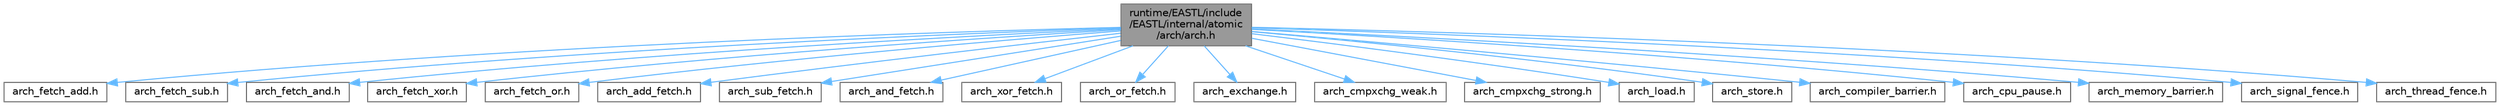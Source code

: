 digraph "runtime/EASTL/include/EASTL/internal/atomic/arch/arch.h"
{
 // LATEX_PDF_SIZE
  bgcolor="transparent";
  edge [fontname=Helvetica,fontsize=10,labelfontname=Helvetica,labelfontsize=10];
  node [fontname=Helvetica,fontsize=10,shape=box,height=0.2,width=0.4];
  Node1 [id="Node000001",label="runtime/EASTL/include\l/EASTL/internal/atomic\l/arch/arch.h",height=0.2,width=0.4,color="gray40", fillcolor="grey60", style="filled", fontcolor="black",tooltip=" "];
  Node1 -> Node2 [id="edge21_Node000001_Node000002",color="steelblue1",style="solid",tooltip=" "];
  Node2 [id="Node000002",label="arch_fetch_add.h",height=0.2,width=0.4,color="grey40", fillcolor="white", style="filled",URL="$arch__fetch__add_8h.html",tooltip=" "];
  Node1 -> Node3 [id="edge22_Node000001_Node000003",color="steelblue1",style="solid",tooltip=" "];
  Node3 [id="Node000003",label="arch_fetch_sub.h",height=0.2,width=0.4,color="grey40", fillcolor="white", style="filled",URL="$arch__fetch__sub_8h.html",tooltip=" "];
  Node1 -> Node4 [id="edge23_Node000001_Node000004",color="steelblue1",style="solid",tooltip=" "];
  Node4 [id="Node000004",label="arch_fetch_and.h",height=0.2,width=0.4,color="grey40", fillcolor="white", style="filled",URL="$arch__fetch__and_8h.html",tooltip=" "];
  Node1 -> Node5 [id="edge24_Node000001_Node000005",color="steelblue1",style="solid",tooltip=" "];
  Node5 [id="Node000005",label="arch_fetch_xor.h",height=0.2,width=0.4,color="grey40", fillcolor="white", style="filled",URL="$arch__fetch__xor_8h.html",tooltip=" "];
  Node1 -> Node6 [id="edge25_Node000001_Node000006",color="steelblue1",style="solid",tooltip=" "];
  Node6 [id="Node000006",label="arch_fetch_or.h",height=0.2,width=0.4,color="grey40", fillcolor="white", style="filled",URL="$arch__fetch__or_8h.html",tooltip=" "];
  Node1 -> Node7 [id="edge26_Node000001_Node000007",color="steelblue1",style="solid",tooltip=" "];
  Node7 [id="Node000007",label="arch_add_fetch.h",height=0.2,width=0.4,color="grey40", fillcolor="white", style="filled",URL="$arch__add__fetch_8h.html",tooltip=" "];
  Node1 -> Node8 [id="edge27_Node000001_Node000008",color="steelblue1",style="solid",tooltip=" "];
  Node8 [id="Node000008",label="arch_sub_fetch.h",height=0.2,width=0.4,color="grey40", fillcolor="white", style="filled",URL="$arch__sub__fetch_8h.html",tooltip=" "];
  Node1 -> Node9 [id="edge28_Node000001_Node000009",color="steelblue1",style="solid",tooltip=" "];
  Node9 [id="Node000009",label="arch_and_fetch.h",height=0.2,width=0.4,color="grey40", fillcolor="white", style="filled",URL="$arch__and__fetch_8h.html",tooltip=" "];
  Node1 -> Node10 [id="edge29_Node000001_Node000010",color="steelblue1",style="solid",tooltip=" "];
  Node10 [id="Node000010",label="arch_xor_fetch.h",height=0.2,width=0.4,color="grey40", fillcolor="white", style="filled",URL="$arch__xor__fetch_8h.html",tooltip=" "];
  Node1 -> Node11 [id="edge30_Node000001_Node000011",color="steelblue1",style="solid",tooltip=" "];
  Node11 [id="Node000011",label="arch_or_fetch.h",height=0.2,width=0.4,color="grey40", fillcolor="white", style="filled",URL="$arch__or__fetch_8h.html",tooltip=" "];
  Node1 -> Node12 [id="edge31_Node000001_Node000012",color="steelblue1",style="solid",tooltip=" "];
  Node12 [id="Node000012",label="arch_exchange.h",height=0.2,width=0.4,color="grey40", fillcolor="white", style="filled",URL="$arch__exchange_8h.html",tooltip=" "];
  Node1 -> Node13 [id="edge32_Node000001_Node000013",color="steelblue1",style="solid",tooltip=" "];
  Node13 [id="Node000013",label="arch_cmpxchg_weak.h",height=0.2,width=0.4,color="grey40", fillcolor="white", style="filled",URL="$arch__cmpxchg__weak_8h.html",tooltip=" "];
  Node1 -> Node14 [id="edge33_Node000001_Node000014",color="steelblue1",style="solid",tooltip=" "];
  Node14 [id="Node000014",label="arch_cmpxchg_strong.h",height=0.2,width=0.4,color="grey40", fillcolor="white", style="filled",URL="$arch__cmpxchg__strong_8h.html",tooltip=" "];
  Node1 -> Node15 [id="edge34_Node000001_Node000015",color="steelblue1",style="solid",tooltip=" "];
  Node15 [id="Node000015",label="arch_load.h",height=0.2,width=0.4,color="grey40", fillcolor="white", style="filled",URL="$arch__load_8h.html",tooltip=" "];
  Node1 -> Node16 [id="edge35_Node000001_Node000016",color="steelblue1",style="solid",tooltip=" "];
  Node16 [id="Node000016",label="arch_store.h",height=0.2,width=0.4,color="grey40", fillcolor="white", style="filled",URL="$arch__store_8h.html",tooltip=" "];
  Node1 -> Node17 [id="edge36_Node000001_Node000017",color="steelblue1",style="solid",tooltip=" "];
  Node17 [id="Node000017",label="arch_compiler_barrier.h",height=0.2,width=0.4,color="grey40", fillcolor="white", style="filled",URL="$arch__compiler__barrier_8h.html",tooltip=" "];
  Node1 -> Node18 [id="edge37_Node000001_Node000018",color="steelblue1",style="solid",tooltip=" "];
  Node18 [id="Node000018",label="arch_cpu_pause.h",height=0.2,width=0.4,color="grey40", fillcolor="white", style="filled",URL="$arch__cpu__pause_8h.html",tooltip=" "];
  Node1 -> Node19 [id="edge38_Node000001_Node000019",color="steelblue1",style="solid",tooltip=" "];
  Node19 [id="Node000019",label="arch_memory_barrier.h",height=0.2,width=0.4,color="grey40", fillcolor="white", style="filled",URL="$arch__memory__barrier_8h.html",tooltip=" "];
  Node1 -> Node20 [id="edge39_Node000001_Node000020",color="steelblue1",style="solid",tooltip=" "];
  Node20 [id="Node000020",label="arch_signal_fence.h",height=0.2,width=0.4,color="grey40", fillcolor="white", style="filled",URL="$arch__signal__fence_8h.html",tooltip=" "];
  Node1 -> Node21 [id="edge40_Node000001_Node000021",color="steelblue1",style="solid",tooltip=" "];
  Node21 [id="Node000021",label="arch_thread_fence.h",height=0.2,width=0.4,color="grey40", fillcolor="white", style="filled",URL="$arch__thread__fence_8h.html",tooltip=" "];
}

